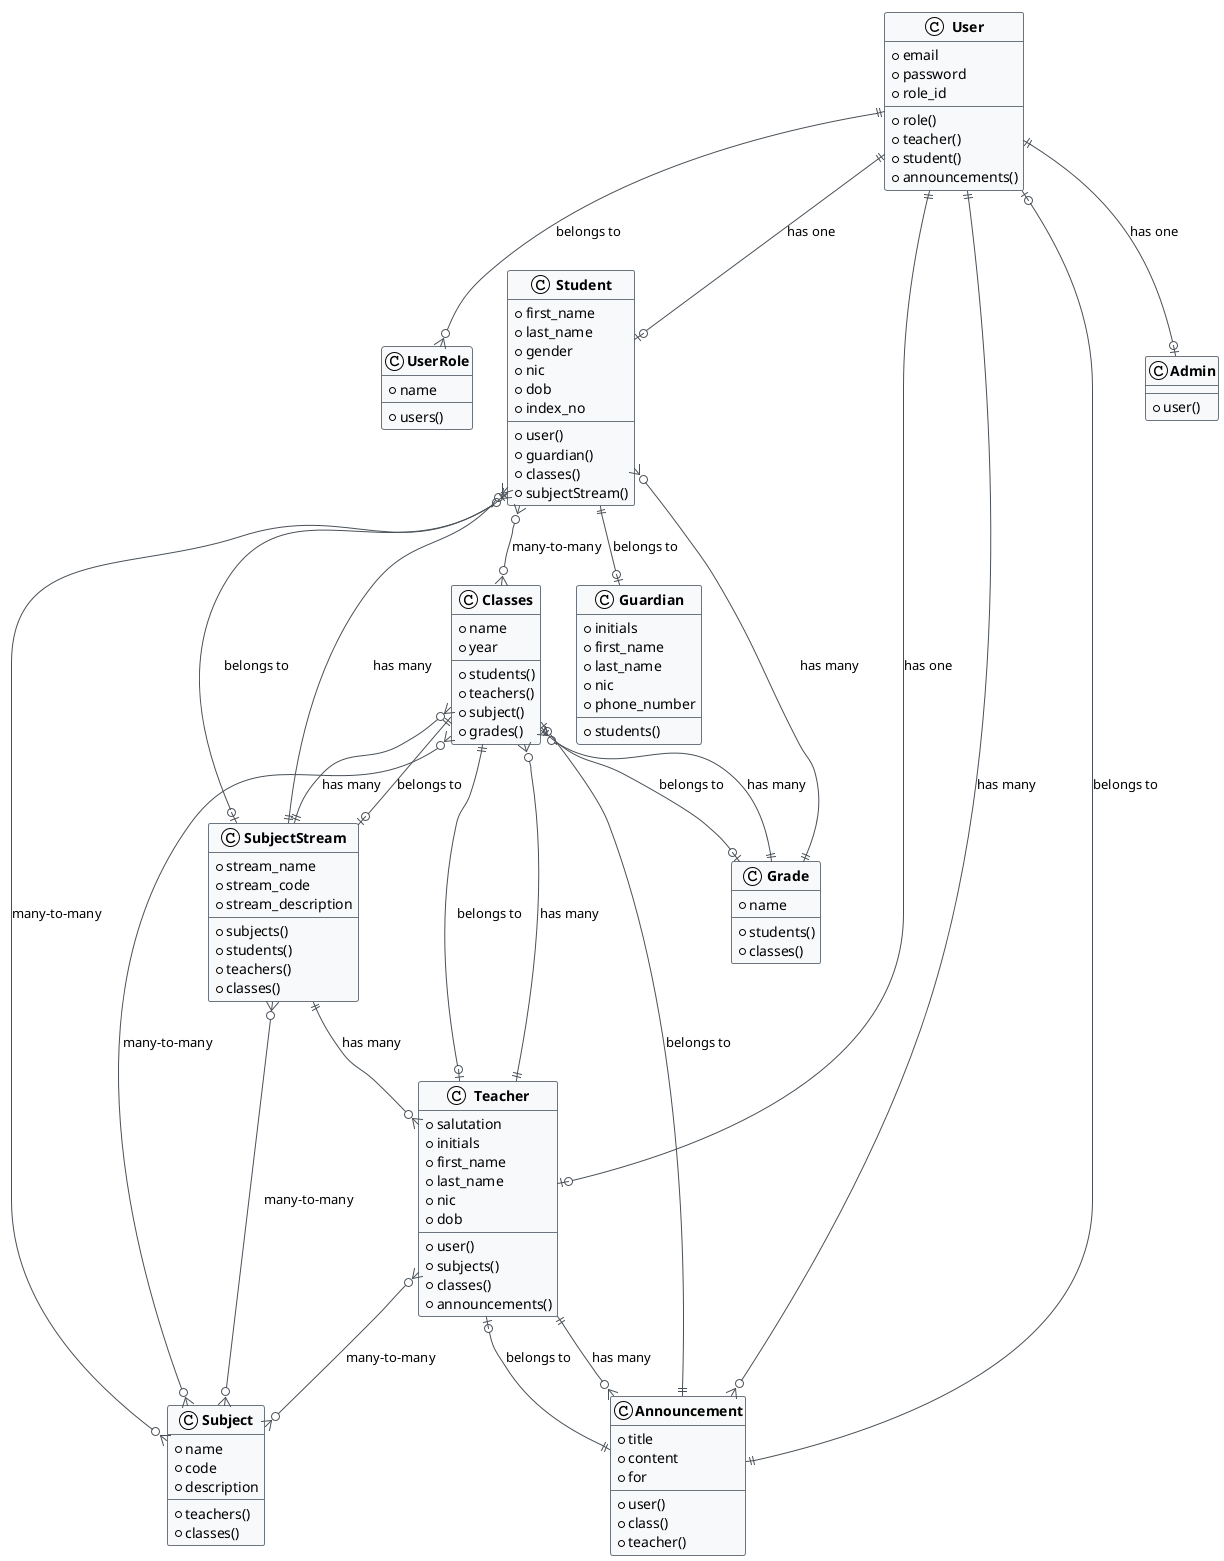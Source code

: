 @startuml School Management System - Simplified UML

!theme plain
skinparam backgroundColor #FFFFFF
skinparam classBackgroundColor #F8F9FA
skinparam classBorderColor #6C757D
skinparam arrowColor #495057
skinparam classFontSize 14
skinparam classFontStyle bold

' Core Entities
class User {
  +email
  +password
  +role_id
  --
  +role()
  +teacher()
  +student()
  +announcements()
}

class UserRole {
  +name
  --
  +users()
}

class Student {
  +first_name
  +last_name
  +gender
  +nic
  +dob
  +index_no
  --
  +user()
  +guardian()
  +classes()
  +subjectStream()
}

class Teacher {
  +salutation
  +initials
  +first_name
  +last_name
  +nic
  +dob
  --
  +user()
  +subjects()
  +classes()
  +announcements()
}

class Guardian {
  +initials
  +first_name
  +last_name
  +nic
  +phone_number
  --
  +students()
}

class Classes {
  +name
  +year
  --
  +students()
  +teachers()
  +subject()
  +grades()
}

class Subject {
  +name
  +code
  +description
  --
  +teachers()
  +classes()
}

class SubjectStream {
  +stream_name
  +stream_code
  +stream_description
  --
  +subjects()
  +students()
  +teachers()
  +classes()
}

class Grade {
  +name
  --
  +students()
  +classes()
}

class Announcement {
  +title
  +content
  +for
  --
  +user()
  +class()
  +teacher()
}

class Admin {
  --
  +user()
}

' Relationships
User ||--o{ UserRole : belongs to
User ||--o| Admin : has one
User ||--o| Teacher : has one
User ||--o| Student : has one
User ||--o{ Announcement : has many

Student ||--o| Guardian : belongs to
Student }o--o{ Classes : many-to-many
Student }o--o{ Subject : many-to-many
Student ||--o| SubjectStream : belongs to

Teacher }o--o{ Subject : many-to-many
Teacher ||--o{ Classes : has many
Teacher ||--o{ Announcement : has many

Classes ||--o| Grade : belongs to
Classes ||--o| Teacher : belongs to
Classes ||--o| SubjectStream : belongs to
Classes }o--o{ Subject : many-to-many

SubjectStream }o--o{ Subject : many-to-many
SubjectStream ||--o{ Student : has many
SubjectStream ||--o{ Teacher : has many
SubjectStream ||--o{ Classes : has many

Grade ||--o{ Student : has many
Grade ||--o{ Classes : has many

Announcement ||--o| User : belongs to
Announcement ||--o| Classes : belongs to
Announcement ||--o| Teacher : belongs to

@enduml 